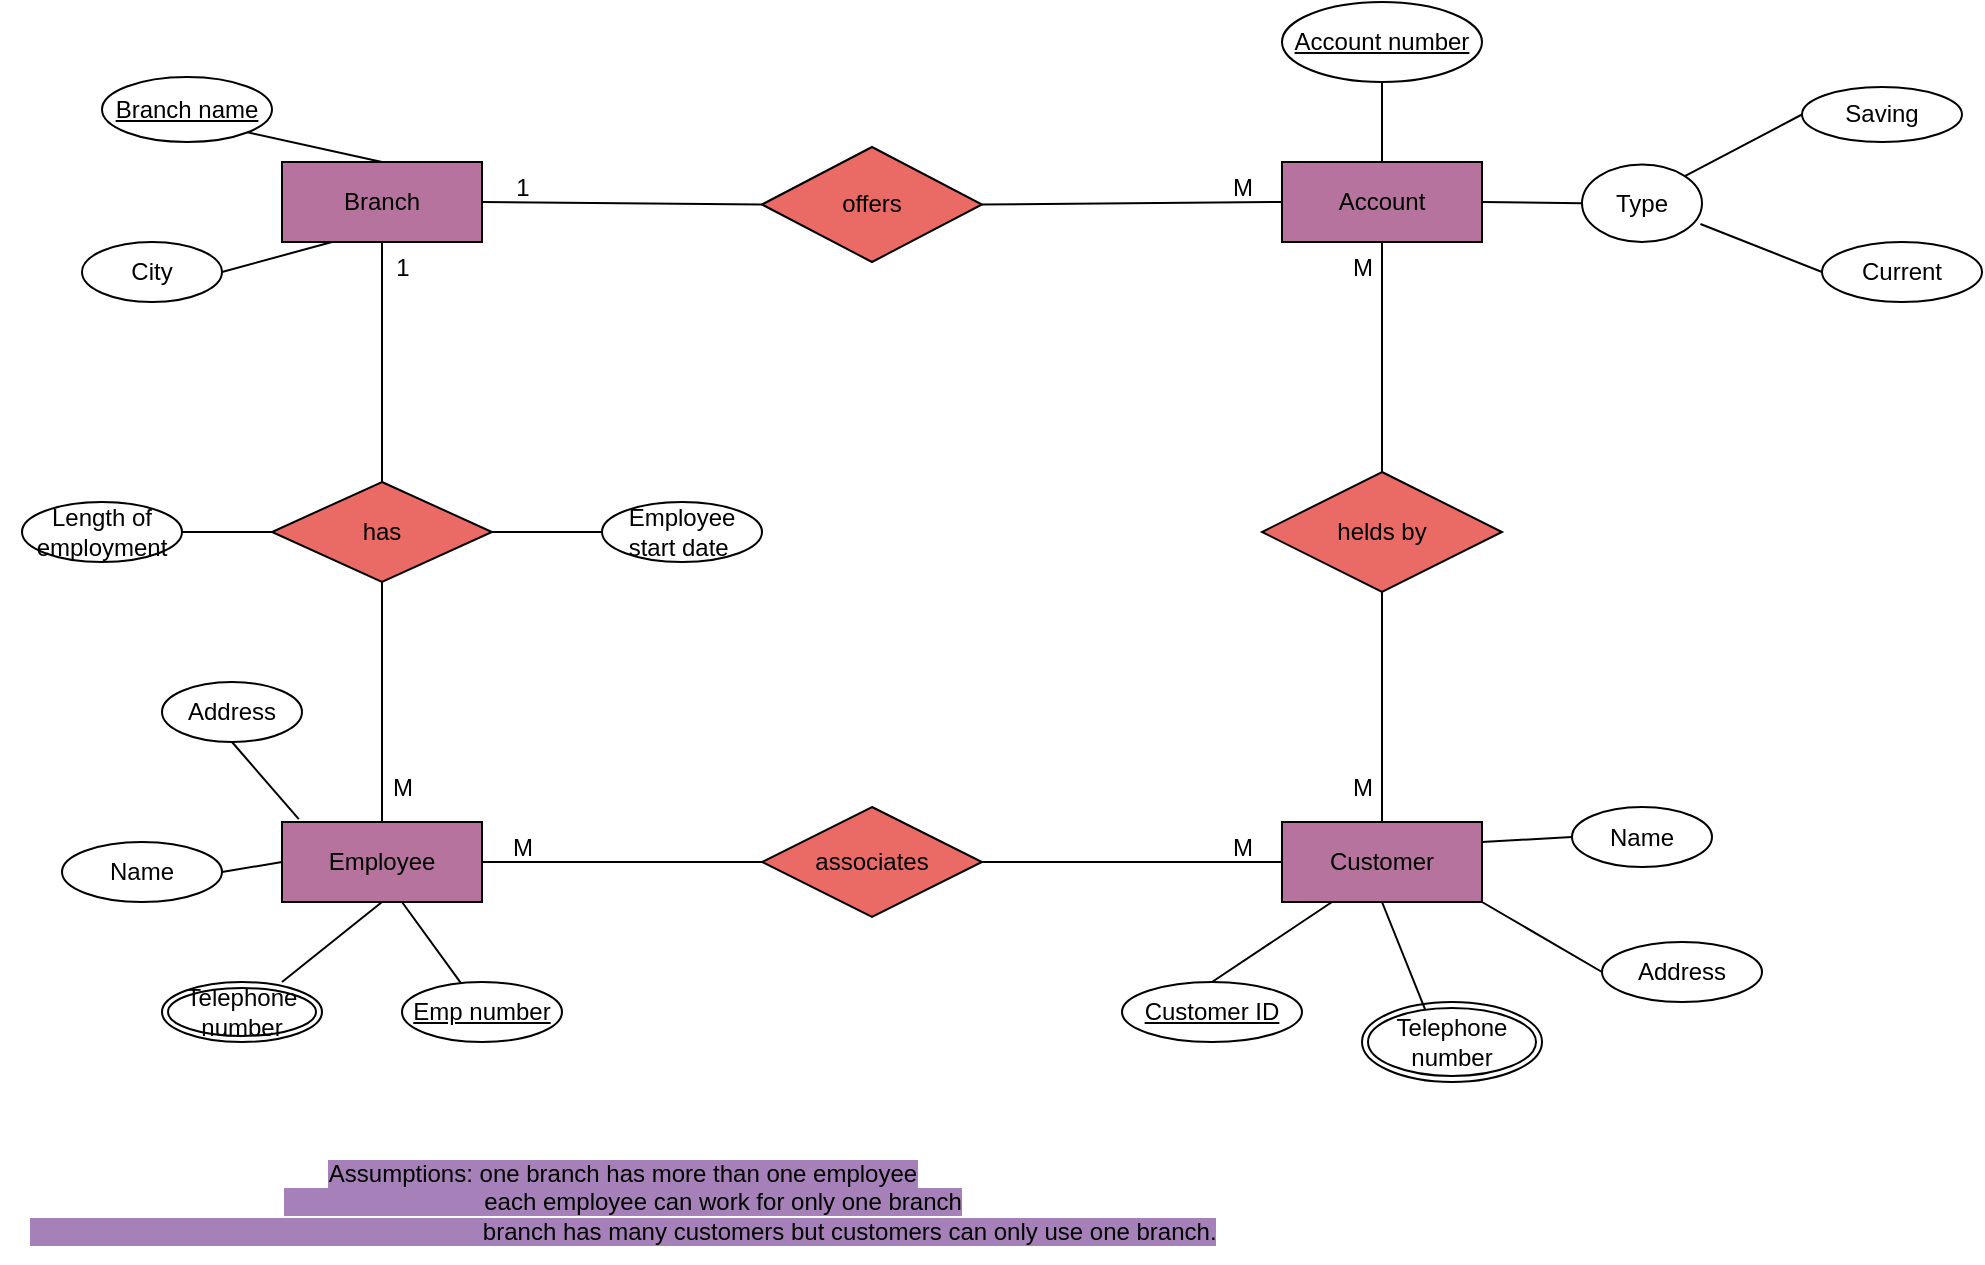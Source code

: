 <mxfile version="21.5.1" type="device">
  <diagram name="Page-1" id="CfdXwGcF5xrGIdYfsv6L">
    <mxGraphModel dx="2130" dy="606" grid="1" gridSize="10" guides="1" tooltips="1" connect="1" arrows="1" fold="1" page="1" pageScale="1" pageWidth="850" pageHeight="1100" math="0" shadow="0">
      <root>
        <mxCell id="0" />
        <mxCell id="1" parent="0" />
        <mxCell id="pSkqoX1I7E8Csr_vY2aC-1" value="Employee" style="whiteSpace=wrap;html=1;align=center;fillColor=#B5739D;" vertex="1" parent="1">
          <mxGeometry x="130" y="410" width="100" height="40" as="geometry" />
        </mxCell>
        <mxCell id="pSkqoX1I7E8Csr_vY2aC-2" value="Account" style="whiteSpace=wrap;html=1;align=center;fillColor=#B5739D;" vertex="1" parent="1">
          <mxGeometry x="630" y="80" width="100" height="40" as="geometry" />
        </mxCell>
        <mxCell id="pSkqoX1I7E8Csr_vY2aC-3" value="Customer" style="whiteSpace=wrap;html=1;align=center;fillColor=#B5739D;" vertex="1" parent="1">
          <mxGeometry x="630" y="410" width="100" height="40" as="geometry" />
        </mxCell>
        <mxCell id="pSkqoX1I7E8Csr_vY2aC-4" value="Branch" style="whiteSpace=wrap;html=1;align=center;fillColor=#B5739D;" vertex="1" parent="1">
          <mxGeometry x="130" y="80" width="100" height="40" as="geometry" />
        </mxCell>
        <mxCell id="pSkqoX1I7E8Csr_vY2aC-5" value="has" style="shape=rhombus;perimeter=rhombusPerimeter;whiteSpace=wrap;html=1;align=center;fillColor=#EA6B66;" vertex="1" parent="1">
          <mxGeometry x="125" y="240" width="110" height="50" as="geometry" />
        </mxCell>
        <mxCell id="pSkqoX1I7E8Csr_vY2aC-11" value="associates" style="shape=rhombus;perimeter=rhombusPerimeter;whiteSpace=wrap;html=1;align=center;fillColor=#EA6B66;" vertex="1" parent="1">
          <mxGeometry x="370" y="402.5" width="110" height="55" as="geometry" />
        </mxCell>
        <mxCell id="pSkqoX1I7E8Csr_vY2aC-15" value="helds by" style="shape=rhombus;perimeter=rhombusPerimeter;whiteSpace=wrap;html=1;align=center;fillColor=#EA6B66;" vertex="1" parent="1">
          <mxGeometry x="620" y="235" width="120" height="60" as="geometry" />
        </mxCell>
        <mxCell id="pSkqoX1I7E8Csr_vY2aC-17" value="" style="endArrow=none;html=1;rounded=0;entryX=0.5;entryY=0;entryDx=0;entryDy=0;exitX=0.5;exitY=1;exitDx=0;exitDy=0;" edge="1" parent="1" source="pSkqoX1I7E8Csr_vY2aC-2" target="pSkqoX1I7E8Csr_vY2aC-15">
          <mxGeometry relative="1" as="geometry">
            <mxPoint x="340" y="310" as="sourcePoint" />
            <mxPoint x="500" y="310" as="targetPoint" />
          </mxGeometry>
        </mxCell>
        <mxCell id="pSkqoX1I7E8Csr_vY2aC-18" value="" style="endArrow=none;html=1;rounded=0;entryX=0.5;entryY=0;entryDx=0;entryDy=0;exitX=0.5;exitY=1;exitDx=0;exitDy=0;" edge="1" parent="1" source="pSkqoX1I7E8Csr_vY2aC-15" target="pSkqoX1I7E8Csr_vY2aC-3">
          <mxGeometry relative="1" as="geometry">
            <mxPoint x="340" y="310" as="sourcePoint" />
            <mxPoint x="500" y="310" as="targetPoint" />
          </mxGeometry>
        </mxCell>
        <mxCell id="pSkqoX1I7E8Csr_vY2aC-19" value="" style="endArrow=none;html=1;rounded=0;exitX=1;exitY=0.5;exitDx=0;exitDy=0;entryX=0;entryY=0.5;entryDx=0;entryDy=0;" edge="1" parent="1" source="pSkqoX1I7E8Csr_vY2aC-1" target="pSkqoX1I7E8Csr_vY2aC-11">
          <mxGeometry relative="1" as="geometry">
            <mxPoint x="340" y="310" as="sourcePoint" />
            <mxPoint x="500" y="310" as="targetPoint" />
          </mxGeometry>
        </mxCell>
        <mxCell id="pSkqoX1I7E8Csr_vY2aC-20" value="" style="endArrow=none;html=1;rounded=0;exitX=0.5;exitY=0;exitDx=0;exitDy=0;entryX=0.5;entryY=1;entryDx=0;entryDy=0;" edge="1" parent="1" source="pSkqoX1I7E8Csr_vY2aC-5" target="pSkqoX1I7E8Csr_vY2aC-4">
          <mxGeometry relative="1" as="geometry">
            <mxPoint x="340" y="310" as="sourcePoint" />
            <mxPoint x="500" y="310" as="targetPoint" />
          </mxGeometry>
        </mxCell>
        <mxCell id="pSkqoX1I7E8Csr_vY2aC-21" value="" style="endArrow=none;html=1;rounded=0;exitX=0.5;exitY=0;exitDx=0;exitDy=0;entryX=0.5;entryY=1;entryDx=0;entryDy=0;" edge="1" parent="1" source="pSkqoX1I7E8Csr_vY2aC-1" target="pSkqoX1I7E8Csr_vY2aC-5">
          <mxGeometry relative="1" as="geometry">
            <mxPoint x="340" y="310" as="sourcePoint" />
            <mxPoint x="500" y="310" as="targetPoint" />
          </mxGeometry>
        </mxCell>
        <mxCell id="pSkqoX1I7E8Csr_vY2aC-23" value="offers" style="shape=rhombus;perimeter=rhombusPerimeter;whiteSpace=wrap;html=1;align=center;fillColor=#EA6B66;" vertex="1" parent="1">
          <mxGeometry x="370" y="72.5" width="110" height="57.5" as="geometry" />
        </mxCell>
        <mxCell id="pSkqoX1I7E8Csr_vY2aC-25" value="" style="endArrow=none;html=1;rounded=0;exitX=1;exitY=0.5;exitDx=0;exitDy=0;entryX=0;entryY=0.5;entryDx=0;entryDy=0;" edge="1" parent="1" source="pSkqoX1I7E8Csr_vY2aC-4" target="pSkqoX1I7E8Csr_vY2aC-23">
          <mxGeometry relative="1" as="geometry">
            <mxPoint x="340" y="310" as="sourcePoint" />
            <mxPoint x="500" y="310" as="targetPoint" />
          </mxGeometry>
        </mxCell>
        <mxCell id="pSkqoX1I7E8Csr_vY2aC-26" value="" style="endArrow=none;html=1;rounded=0;entryX=0;entryY=0.5;entryDx=0;entryDy=0;exitX=1;exitY=0.5;exitDx=0;exitDy=0;" edge="1" parent="1" source="pSkqoX1I7E8Csr_vY2aC-23" target="pSkqoX1I7E8Csr_vY2aC-2">
          <mxGeometry relative="1" as="geometry">
            <mxPoint x="340" y="310" as="sourcePoint" />
            <mxPoint x="500" y="310" as="targetPoint" />
          </mxGeometry>
        </mxCell>
        <mxCell id="pSkqoX1I7E8Csr_vY2aC-27" value="" style="endArrow=none;html=1;rounded=0;exitX=1;exitY=0.5;exitDx=0;exitDy=0;entryX=0;entryY=0.5;entryDx=0;entryDy=0;" edge="1" parent="1" source="pSkqoX1I7E8Csr_vY2aC-11" target="pSkqoX1I7E8Csr_vY2aC-3">
          <mxGeometry relative="1" as="geometry">
            <mxPoint x="340" y="310" as="sourcePoint" />
            <mxPoint x="500" y="310" as="targetPoint" />
          </mxGeometry>
        </mxCell>
        <mxCell id="pSkqoX1I7E8Csr_vY2aC-28" value="Customer ID" style="ellipse;whiteSpace=wrap;html=1;align=center;fontStyle=4;" vertex="1" parent="1">
          <mxGeometry x="550" y="490" width="90" height="30" as="geometry" />
        </mxCell>
        <mxCell id="pSkqoX1I7E8Csr_vY2aC-29" value="Emp number" style="ellipse;whiteSpace=wrap;html=1;align=center;fontStyle=4;" vertex="1" parent="1">
          <mxGeometry x="190" y="490" width="80" height="30" as="geometry" />
        </mxCell>
        <mxCell id="pSkqoX1I7E8Csr_vY2aC-30" value="Account number" style="ellipse;whiteSpace=wrap;html=1;align=center;fontStyle=4;" vertex="1" parent="1">
          <mxGeometry x="630" width="100" height="40" as="geometry" />
        </mxCell>
        <mxCell id="pSkqoX1I7E8Csr_vY2aC-31" value="Branch name" style="ellipse;whiteSpace=wrap;html=1;align=center;fontStyle=4;" vertex="1" parent="1">
          <mxGeometry x="40" y="37.5" width="85" height="32.5" as="geometry" />
        </mxCell>
        <mxCell id="pSkqoX1I7E8Csr_vY2aC-36" value="Length of employment" style="ellipse;whiteSpace=wrap;html=1;align=center;" vertex="1" parent="1">
          <mxGeometry y="250" width="80" height="30" as="geometry" />
        </mxCell>
        <mxCell id="pSkqoX1I7E8Csr_vY2aC-37" value="Saving" style="ellipse;whiteSpace=wrap;html=1;align=center;" vertex="1" parent="1">
          <mxGeometry x="890" y="42.5" width="80" height="27.5" as="geometry" />
        </mxCell>
        <mxCell id="pSkqoX1I7E8Csr_vY2aC-38" value="Type" style="ellipse;whiteSpace=wrap;html=1;align=center;" vertex="1" parent="1">
          <mxGeometry x="780" y="81.25" width="60" height="38.75" as="geometry" />
        </mxCell>
        <mxCell id="pSkqoX1I7E8Csr_vY2aC-39" value="City" style="ellipse;whiteSpace=wrap;html=1;align=center;" vertex="1" parent="1">
          <mxGeometry x="30" y="120" width="70" height="30" as="geometry" />
        </mxCell>
        <mxCell id="pSkqoX1I7E8Csr_vY2aC-40" value="Current" style="ellipse;whiteSpace=wrap;html=1;align=center;" vertex="1" parent="1">
          <mxGeometry x="900" y="120" width="80" height="30" as="geometry" />
        </mxCell>
        <mxCell id="pSkqoX1I7E8Csr_vY2aC-41" value="Address" style="ellipse;whiteSpace=wrap;html=1;align=center;" vertex="1" parent="1">
          <mxGeometry x="70" y="340" width="70" height="30" as="geometry" />
        </mxCell>
        <mxCell id="pSkqoX1I7E8Csr_vY2aC-42" value="Name" style="ellipse;whiteSpace=wrap;html=1;align=center;" vertex="1" parent="1">
          <mxGeometry x="20" y="420" width="80" height="30" as="geometry" />
        </mxCell>
        <mxCell id="pSkqoX1I7E8Csr_vY2aC-45" value="Telephone number" style="ellipse;shape=doubleEllipse;margin=3;whiteSpace=wrap;html=1;align=center;" vertex="1" parent="1">
          <mxGeometry x="670" y="500" width="90" height="40" as="geometry" />
        </mxCell>
        <mxCell id="pSkqoX1I7E8Csr_vY2aC-46" value="Telephone number" style="ellipse;shape=doubleEllipse;margin=3;whiteSpace=wrap;html=1;align=center;" vertex="1" parent="1">
          <mxGeometry x="70" y="490" width="80" height="30" as="geometry" />
        </mxCell>
        <mxCell id="pSkqoX1I7E8Csr_vY2aC-47" value="Employee start date&amp;nbsp;" style="ellipse;whiteSpace=wrap;html=1;align=center;" vertex="1" parent="1">
          <mxGeometry x="290" y="250" width="80" height="30" as="geometry" />
        </mxCell>
        <mxCell id="pSkqoX1I7E8Csr_vY2aC-48" value="Name" style="ellipse;whiteSpace=wrap;html=1;align=center;" vertex="1" parent="1">
          <mxGeometry x="775" y="402.5" width="70" height="30" as="geometry" />
        </mxCell>
        <mxCell id="pSkqoX1I7E8Csr_vY2aC-49" value="Address" style="ellipse;whiteSpace=wrap;html=1;align=center;" vertex="1" parent="1">
          <mxGeometry x="790" y="470" width="80" height="30" as="geometry" />
        </mxCell>
        <mxCell id="pSkqoX1I7E8Csr_vY2aC-50" value="" style="endArrow=none;html=1;rounded=0;exitX=0.5;exitY=1;exitDx=0;exitDy=0;entryX=0.084;entryY=-0.035;entryDx=0;entryDy=0;entryPerimeter=0;" edge="1" parent="1" source="pSkqoX1I7E8Csr_vY2aC-41" target="pSkqoX1I7E8Csr_vY2aC-1">
          <mxGeometry relative="1" as="geometry">
            <mxPoint x="340" y="310" as="sourcePoint" />
            <mxPoint x="500" y="310" as="targetPoint" />
          </mxGeometry>
        </mxCell>
        <mxCell id="pSkqoX1I7E8Csr_vY2aC-51" value="" style="endArrow=none;html=1;rounded=0;entryX=1;entryY=0.5;entryDx=0;entryDy=0;exitX=0;exitY=0.5;exitDx=0;exitDy=0;" edge="1" parent="1" source="pSkqoX1I7E8Csr_vY2aC-47" target="pSkqoX1I7E8Csr_vY2aC-5">
          <mxGeometry relative="1" as="geometry">
            <mxPoint x="340" y="310" as="sourcePoint" />
            <mxPoint x="500" y="310" as="targetPoint" />
          </mxGeometry>
        </mxCell>
        <mxCell id="pSkqoX1I7E8Csr_vY2aC-52" value="" style="endArrow=none;html=1;rounded=0;exitX=1;exitY=0.5;exitDx=0;exitDy=0;entryX=0;entryY=0.5;entryDx=0;entryDy=0;" edge="1" parent="1" source="pSkqoX1I7E8Csr_vY2aC-36" target="pSkqoX1I7E8Csr_vY2aC-5">
          <mxGeometry relative="1" as="geometry">
            <mxPoint x="340" y="310" as="sourcePoint" />
            <mxPoint x="130" y="270" as="targetPoint" />
          </mxGeometry>
        </mxCell>
        <mxCell id="pSkqoX1I7E8Csr_vY2aC-53" value="" style="endArrow=none;html=1;rounded=0;exitX=1;exitY=1;exitDx=0;exitDy=0;entryX=0.5;entryY=0;entryDx=0;entryDy=0;" edge="1" parent="1" source="pSkqoX1I7E8Csr_vY2aC-31" target="pSkqoX1I7E8Csr_vY2aC-4">
          <mxGeometry relative="1" as="geometry">
            <mxPoint x="340" y="310" as="sourcePoint" />
            <mxPoint x="500" y="310" as="targetPoint" />
          </mxGeometry>
        </mxCell>
        <mxCell id="pSkqoX1I7E8Csr_vY2aC-54" value="" style="endArrow=none;html=1;rounded=0;exitX=1;exitY=0.5;exitDx=0;exitDy=0;entryX=0.25;entryY=1;entryDx=0;entryDy=0;" edge="1" parent="1" source="pSkqoX1I7E8Csr_vY2aC-39" target="pSkqoX1I7E8Csr_vY2aC-4">
          <mxGeometry relative="1" as="geometry">
            <mxPoint x="340" y="310" as="sourcePoint" />
            <mxPoint x="500" y="310" as="targetPoint" />
          </mxGeometry>
        </mxCell>
        <mxCell id="pSkqoX1I7E8Csr_vY2aC-56" value="" style="endArrow=none;html=1;rounded=0;exitX=0;exitY=0.5;exitDx=0;exitDy=0;entryX=1;entryY=1;entryDx=0;entryDy=0;" edge="1" parent="1" source="pSkqoX1I7E8Csr_vY2aC-49" target="pSkqoX1I7E8Csr_vY2aC-3">
          <mxGeometry relative="1" as="geometry">
            <mxPoint x="340" y="310" as="sourcePoint" />
            <mxPoint x="740" y="450" as="targetPoint" />
          </mxGeometry>
        </mxCell>
        <mxCell id="pSkqoX1I7E8Csr_vY2aC-57" value="" style="endArrow=none;html=1;rounded=0;exitX=0.351;exitY=0.095;exitDx=0;exitDy=0;exitPerimeter=0;entryX=0.5;entryY=1;entryDx=0;entryDy=0;" edge="1" parent="1" source="pSkqoX1I7E8Csr_vY2aC-45" target="pSkqoX1I7E8Csr_vY2aC-3">
          <mxGeometry relative="1" as="geometry">
            <mxPoint x="340" y="310" as="sourcePoint" />
            <mxPoint x="500" y="310" as="targetPoint" />
          </mxGeometry>
        </mxCell>
        <mxCell id="pSkqoX1I7E8Csr_vY2aC-58" value="" style="endArrow=none;html=1;rounded=0;entryX=0.5;entryY=0;entryDx=0;entryDy=0;exitX=0.25;exitY=1;exitDx=0;exitDy=0;" edge="1" parent="1" source="pSkqoX1I7E8Csr_vY2aC-3" target="pSkqoX1I7E8Csr_vY2aC-28">
          <mxGeometry relative="1" as="geometry">
            <mxPoint x="340" y="310" as="sourcePoint" />
            <mxPoint x="500" y="310" as="targetPoint" />
          </mxGeometry>
        </mxCell>
        <mxCell id="pSkqoX1I7E8Csr_vY2aC-59" value="" style="endArrow=none;html=1;rounded=0;exitX=0.6;exitY=1;exitDx=0;exitDy=0;exitPerimeter=0;" edge="1" parent="1" source="pSkqoX1I7E8Csr_vY2aC-1" target="pSkqoX1I7E8Csr_vY2aC-29">
          <mxGeometry relative="1" as="geometry">
            <mxPoint x="340" y="310" as="sourcePoint" />
            <mxPoint x="500" y="310" as="targetPoint" />
          </mxGeometry>
        </mxCell>
        <mxCell id="pSkqoX1I7E8Csr_vY2aC-60" value="" style="endArrow=none;html=1;rounded=0;" edge="1" parent="1">
          <mxGeometry relative="1" as="geometry">
            <mxPoint x="180" y="450" as="sourcePoint" />
            <mxPoint x="130" y="490" as="targetPoint" />
          </mxGeometry>
        </mxCell>
        <mxCell id="pSkqoX1I7E8Csr_vY2aC-61" value="" style="endArrow=none;html=1;rounded=0;exitX=1;exitY=0.5;exitDx=0;exitDy=0;entryX=0;entryY=0.5;entryDx=0;entryDy=0;" edge="1" parent="1" source="pSkqoX1I7E8Csr_vY2aC-42" target="pSkqoX1I7E8Csr_vY2aC-1">
          <mxGeometry relative="1" as="geometry">
            <mxPoint x="340" y="310" as="sourcePoint" />
            <mxPoint x="500" y="310" as="targetPoint" />
          </mxGeometry>
        </mxCell>
        <mxCell id="pSkqoX1I7E8Csr_vY2aC-62" value="" style="endArrow=none;html=1;rounded=0;entryX=1;entryY=0;entryDx=0;entryDy=0;exitX=0;exitY=0.5;exitDx=0;exitDy=0;" edge="1" parent="1" source="pSkqoX1I7E8Csr_vY2aC-37" target="pSkqoX1I7E8Csr_vY2aC-38">
          <mxGeometry relative="1" as="geometry">
            <mxPoint x="340" y="310" as="sourcePoint" />
            <mxPoint x="500" y="310" as="targetPoint" />
          </mxGeometry>
        </mxCell>
        <mxCell id="pSkqoX1I7E8Csr_vY2aC-63" value="" style="endArrow=none;html=1;rounded=0;entryX=0.987;entryY=0.768;entryDx=0;entryDy=0;entryPerimeter=0;exitX=0;exitY=0.5;exitDx=0;exitDy=0;" edge="1" parent="1" source="pSkqoX1I7E8Csr_vY2aC-40" target="pSkqoX1I7E8Csr_vY2aC-38">
          <mxGeometry relative="1" as="geometry">
            <mxPoint x="340" y="310" as="sourcePoint" />
            <mxPoint x="500" y="310" as="targetPoint" />
          </mxGeometry>
        </mxCell>
        <mxCell id="pSkqoX1I7E8Csr_vY2aC-64" value="" style="endArrow=none;html=1;rounded=0;entryX=0.5;entryY=0;entryDx=0;entryDy=0;exitX=0.5;exitY=1;exitDx=0;exitDy=0;" edge="1" parent="1" source="pSkqoX1I7E8Csr_vY2aC-30" target="pSkqoX1I7E8Csr_vY2aC-2">
          <mxGeometry relative="1" as="geometry">
            <mxPoint x="340" y="310" as="sourcePoint" />
            <mxPoint x="500" y="310" as="targetPoint" />
          </mxGeometry>
        </mxCell>
        <mxCell id="pSkqoX1I7E8Csr_vY2aC-65" value="" style="endArrow=none;html=1;rounded=0;entryX=0;entryY=0.5;entryDx=0;entryDy=0;exitX=1;exitY=0.5;exitDx=0;exitDy=0;" edge="1" parent="1" source="pSkqoX1I7E8Csr_vY2aC-2" target="pSkqoX1I7E8Csr_vY2aC-38">
          <mxGeometry relative="1" as="geometry">
            <mxPoint x="340" y="310" as="sourcePoint" />
            <mxPoint x="500" y="310" as="targetPoint" />
          </mxGeometry>
        </mxCell>
        <mxCell id="pSkqoX1I7E8Csr_vY2aC-66" value="" style="endArrow=none;html=1;rounded=0;exitX=1;exitY=0.25;exitDx=0;exitDy=0;entryX=0;entryY=0.5;entryDx=0;entryDy=0;" edge="1" parent="1" source="pSkqoX1I7E8Csr_vY2aC-3" target="pSkqoX1I7E8Csr_vY2aC-48">
          <mxGeometry relative="1" as="geometry">
            <mxPoint x="340" y="310" as="sourcePoint" />
            <mxPoint x="500" y="310" as="targetPoint" />
          </mxGeometry>
        </mxCell>
        <mxCell id="pSkqoX1I7E8Csr_vY2aC-68" value="1" style="text;html=1;align=center;verticalAlign=middle;resizable=0;points=[];autosize=1;strokeColor=none;fillColor=none;" vertex="1" parent="1">
          <mxGeometry x="235" y="78" width="30" height="30" as="geometry" />
        </mxCell>
        <mxCell id="pSkqoX1I7E8Csr_vY2aC-69" value="M" style="text;html=1;align=center;verticalAlign=middle;resizable=0;points=[];autosize=1;strokeColor=none;fillColor=none;" vertex="1" parent="1">
          <mxGeometry x="595" y="78" width="30" height="30" as="geometry" />
        </mxCell>
        <mxCell id="pSkqoX1I7E8Csr_vY2aC-70" value="M" style="text;html=1;align=center;verticalAlign=middle;resizable=0;points=[];autosize=1;strokeColor=none;fillColor=none;" vertex="1" parent="1">
          <mxGeometry x="655" y="118" width="30" height="30" as="geometry" />
        </mxCell>
        <mxCell id="pSkqoX1I7E8Csr_vY2aC-71" value="M" style="text;html=1;align=center;verticalAlign=middle;resizable=0;points=[];autosize=1;strokeColor=none;fillColor=none;" vertex="1" parent="1">
          <mxGeometry x="655" y="378" width="30" height="30" as="geometry" />
        </mxCell>
        <mxCell id="pSkqoX1I7E8Csr_vY2aC-72" value="M" style="text;html=1;align=center;verticalAlign=middle;resizable=0;points=[];autosize=1;strokeColor=none;fillColor=none;" vertex="1" parent="1">
          <mxGeometry x="595" y="408" width="30" height="30" as="geometry" />
        </mxCell>
        <mxCell id="pSkqoX1I7E8Csr_vY2aC-73" value="M" style="text;html=1;align=center;verticalAlign=middle;resizable=0;points=[];autosize=1;strokeColor=none;fillColor=none;" vertex="1" parent="1">
          <mxGeometry x="235" y="408" width="30" height="30" as="geometry" />
        </mxCell>
        <mxCell id="pSkqoX1I7E8Csr_vY2aC-74" value="1" style="text;html=1;align=center;verticalAlign=middle;resizable=0;points=[];autosize=1;strokeColor=none;fillColor=none;" vertex="1" parent="1">
          <mxGeometry x="175" y="118" width="30" height="30" as="geometry" />
        </mxCell>
        <mxCell id="pSkqoX1I7E8Csr_vY2aC-75" value="M" style="text;html=1;align=center;verticalAlign=middle;resizable=0;points=[];autosize=1;strokeColor=none;fillColor=none;" vertex="1" parent="1">
          <mxGeometry x="175" y="378" width="30" height="30" as="geometry" />
        </mxCell>
        <mxCell id="pSkqoX1I7E8Csr_vY2aC-76" value="&lt;span style=&quot;background-color: rgb(166, 128, 184);&quot;&gt;Assumptions: one branch has more than one employee&lt;br&gt;&amp;nbsp; &amp;nbsp; &amp;nbsp; &amp;nbsp; &amp;nbsp; &amp;nbsp; &amp;nbsp; &amp;nbsp; &amp;nbsp; &amp;nbsp; &amp;nbsp; &amp;nbsp; &amp;nbsp; &amp;nbsp; &amp;nbsp; each employee can work for only one branch&lt;br&gt;&amp;nbsp; &amp;nbsp; &amp;nbsp; &amp;nbsp; &amp;nbsp; &amp;nbsp; &amp;nbsp; &amp;nbsp; &amp;nbsp; &amp;nbsp; &amp;nbsp; &amp;nbsp; &amp;nbsp; &amp;nbsp; &amp;nbsp; &amp;nbsp; &amp;nbsp; &amp;nbsp; &amp;nbsp; &amp;nbsp; &amp;nbsp; &amp;nbsp; &amp;nbsp; &amp;nbsp; &amp;nbsp; &amp;nbsp; &amp;nbsp; &amp;nbsp; &amp;nbsp; &amp;nbsp; &amp;nbsp; &amp;nbsp; &amp;nbsp; &amp;nbsp; branch has many customers but customers can only use one branch.&lt;/span&gt;" style="text;html=1;align=center;verticalAlign=middle;resizable=0;points=[];autosize=1;strokeColor=#FFFFFF;fillColor=none;shadow=0;" vertex="1" parent="1">
          <mxGeometry x="-10" y="570" width="620" height="60" as="geometry" />
        </mxCell>
      </root>
    </mxGraphModel>
  </diagram>
</mxfile>
